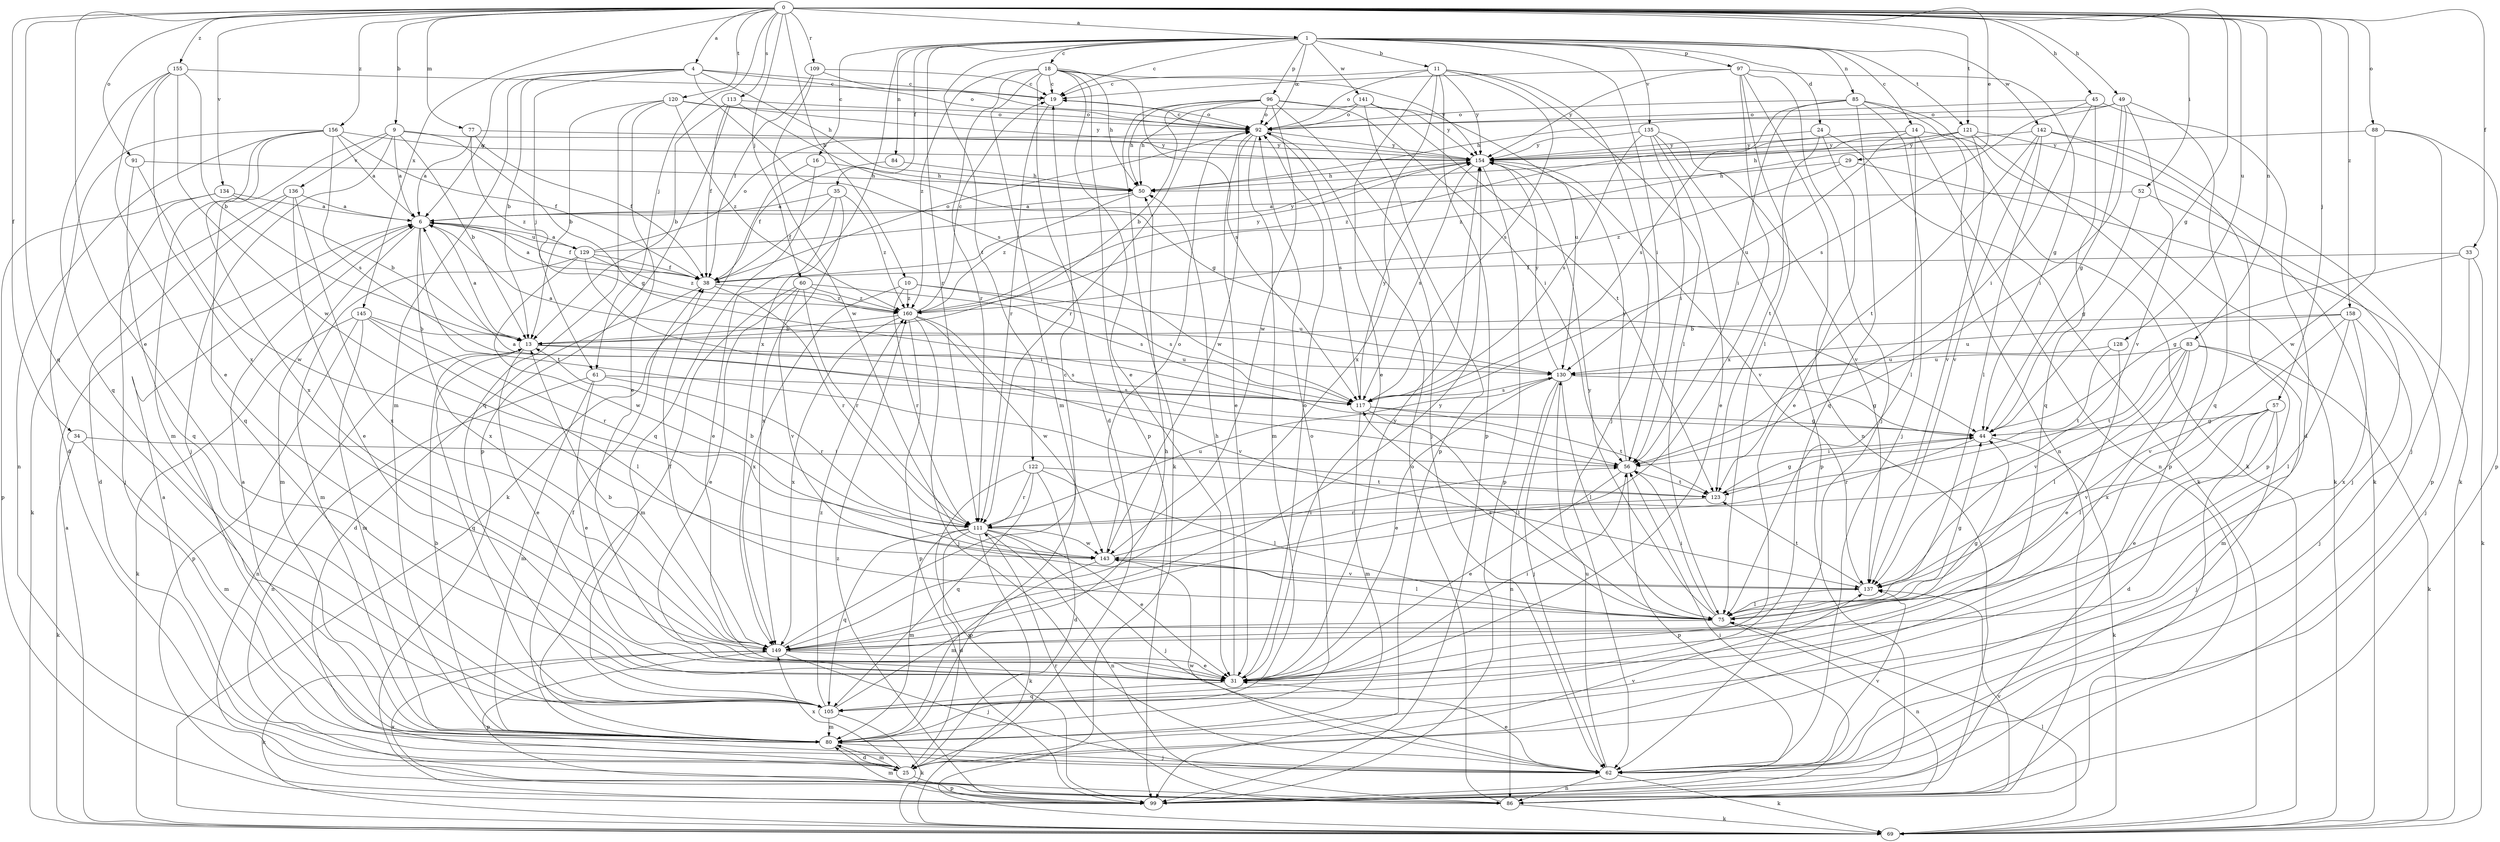 strict digraph  {
0;
1;
4;
6;
9;
10;
11;
13;
14;
16;
18;
19;
24;
25;
29;
31;
33;
34;
35;
38;
44;
45;
49;
50;
52;
56;
57;
60;
61;
62;
69;
75;
77;
80;
83;
84;
85;
86;
88;
91;
92;
96;
97;
99;
105;
109;
111;
113;
117;
120;
121;
122;
123;
128;
129;
130;
134;
135;
136;
137;
141;
142;
143;
145;
149;
154;
155;
156;
158;
160;
0 -> 1  [label=a];
0 -> 4  [label=a];
0 -> 9  [label=b];
0 -> 10  [label=b];
0 -> 29  [label=e];
0 -> 31  [label=e];
0 -> 33  [label=f];
0 -> 34  [label=f];
0 -> 44  [label=g];
0 -> 45  [label=h];
0 -> 49  [label=h];
0 -> 52  [label=i];
0 -> 57  [label=j];
0 -> 60  [label=j];
0 -> 61  [label=j];
0 -> 77  [label=m];
0 -> 83  [label=n];
0 -> 88  [label=o];
0 -> 91  [label=o];
0 -> 105  [label=q];
0 -> 109  [label=r];
0 -> 113  [label=s];
0 -> 120  [label=t];
0 -> 121  [label=t];
0 -> 128  [label=u];
0 -> 134  [label=v];
0 -> 145  [label=x];
0 -> 155  [label=z];
0 -> 156  [label=z];
0 -> 158  [label=z];
1 -> 11  [label=b];
1 -> 14  [label=c];
1 -> 16  [label=c];
1 -> 18  [label=c];
1 -> 19  [label=c];
1 -> 24  [label=d];
1 -> 35  [label=f];
1 -> 56  [label=i];
1 -> 84  [label=n];
1 -> 85  [label=n];
1 -> 92  [label=o];
1 -> 96  [label=p];
1 -> 97  [label=p];
1 -> 111  [label=r];
1 -> 121  [label=t];
1 -> 122  [label=t];
1 -> 135  [label=v];
1 -> 141  [label=w];
1 -> 142  [label=w];
1 -> 149  [label=x];
4 -> 6  [label=a];
4 -> 13  [label=b];
4 -> 19  [label=c];
4 -> 50  [label=h];
4 -> 61  [label=j];
4 -> 80  [label=m];
4 -> 92  [label=o];
4 -> 117  [label=s];
6 -> 38  [label=f];
6 -> 80  [label=m];
6 -> 123  [label=t];
6 -> 129  [label=u];
6 -> 149  [label=x];
9 -> 6  [label=a];
9 -> 13  [label=b];
9 -> 44  [label=g];
9 -> 62  [label=j];
9 -> 105  [label=q];
9 -> 136  [label=v];
9 -> 154  [label=y];
10 -> 111  [label=r];
10 -> 117  [label=s];
10 -> 130  [label=u];
10 -> 149  [label=x];
10 -> 160  [label=z];
11 -> 19  [label=c];
11 -> 31  [label=e];
11 -> 62  [label=j];
11 -> 75  [label=l];
11 -> 92  [label=o];
11 -> 99  [label=p];
11 -> 117  [label=s];
11 -> 149  [label=x];
11 -> 154  [label=y];
13 -> 6  [label=a];
13 -> 31  [label=e];
13 -> 86  [label=n];
13 -> 105  [label=q];
13 -> 117  [label=s];
13 -> 130  [label=u];
14 -> 69  [label=k];
14 -> 75  [label=l];
14 -> 86  [label=n];
14 -> 130  [label=u];
14 -> 154  [label=y];
14 -> 160  [label=z];
16 -> 50  [label=h];
16 -> 69  [label=k];
16 -> 105  [label=q];
18 -> 19  [label=c];
18 -> 25  [label=d];
18 -> 31  [label=e];
18 -> 50  [label=h];
18 -> 80  [label=m];
18 -> 99  [label=p];
18 -> 111  [label=r];
18 -> 117  [label=s];
18 -> 154  [label=y];
18 -> 160  [label=z];
19 -> 92  [label=o];
19 -> 111  [label=r];
24 -> 31  [label=e];
24 -> 69  [label=k];
24 -> 123  [label=t];
24 -> 154  [label=y];
25 -> 6  [label=a];
25 -> 80  [label=m];
25 -> 99  [label=p];
25 -> 137  [label=v];
25 -> 149  [label=x];
29 -> 50  [label=h];
29 -> 99  [label=p];
29 -> 160  [label=z];
31 -> 50  [label=h];
31 -> 56  [label=i];
31 -> 92  [label=o];
31 -> 105  [label=q];
31 -> 154  [label=y];
33 -> 38  [label=f];
33 -> 44  [label=g];
33 -> 62  [label=j];
33 -> 69  [label=k];
34 -> 56  [label=i];
34 -> 69  [label=k];
34 -> 80  [label=m];
35 -> 6  [label=a];
35 -> 31  [label=e];
35 -> 38  [label=f];
35 -> 149  [label=x];
35 -> 160  [label=z];
38 -> 6  [label=a];
38 -> 25  [label=d];
38 -> 92  [label=o];
38 -> 111  [label=r];
38 -> 154  [label=y];
38 -> 160  [label=z];
44 -> 56  [label=i];
44 -> 69  [label=k];
44 -> 111  [label=r];
45 -> 25  [label=d];
45 -> 56  [label=i];
45 -> 92  [label=o];
45 -> 105  [label=q];
45 -> 117  [label=s];
49 -> 44  [label=g];
49 -> 50  [label=h];
49 -> 56  [label=i];
49 -> 92  [label=o];
49 -> 105  [label=q];
49 -> 137  [label=v];
50 -> 6  [label=a];
50 -> 160  [label=z];
52 -> 6  [label=a];
52 -> 44  [label=g];
52 -> 62  [label=j];
56 -> 6  [label=a];
56 -> 31  [label=e];
56 -> 99  [label=p];
56 -> 123  [label=t];
56 -> 154  [label=y];
57 -> 25  [label=d];
57 -> 31  [label=e];
57 -> 44  [label=g];
57 -> 62  [label=j];
57 -> 75  [label=l];
57 -> 137  [label=v];
60 -> 31  [label=e];
60 -> 80  [label=m];
60 -> 111  [label=r];
60 -> 117  [label=s];
60 -> 137  [label=v];
60 -> 160  [label=z];
61 -> 31  [label=e];
61 -> 80  [label=m];
61 -> 86  [label=n];
61 -> 111  [label=r];
61 -> 117  [label=s];
62 -> 31  [label=e];
62 -> 69  [label=k];
62 -> 86  [label=n];
62 -> 130  [label=u];
62 -> 137  [label=v];
62 -> 143  [label=w];
69 -> 6  [label=a];
69 -> 75  [label=l];
75 -> 44  [label=g];
75 -> 56  [label=i];
75 -> 86  [label=n];
75 -> 117  [label=s];
75 -> 149  [label=x];
75 -> 154  [label=y];
77 -> 6  [label=a];
77 -> 38  [label=f];
77 -> 154  [label=y];
77 -> 160  [label=z];
80 -> 6  [label=a];
80 -> 13  [label=b];
80 -> 25  [label=d];
80 -> 38  [label=f];
80 -> 62  [label=j];
80 -> 92  [label=o];
83 -> 69  [label=k];
83 -> 75  [label=l];
83 -> 80  [label=m];
83 -> 123  [label=t];
83 -> 130  [label=u];
83 -> 137  [label=v];
83 -> 149  [label=x];
84 -> 38  [label=f];
84 -> 50  [label=h];
85 -> 56  [label=i];
85 -> 62  [label=j];
85 -> 69  [label=k];
85 -> 86  [label=n];
85 -> 92  [label=o];
85 -> 105  [label=q];
85 -> 117  [label=s];
86 -> 69  [label=k];
86 -> 80  [label=m];
86 -> 92  [label=o];
86 -> 111  [label=r];
86 -> 137  [label=v];
88 -> 62  [label=j];
88 -> 99  [label=p];
88 -> 143  [label=w];
88 -> 154  [label=y];
91 -> 50  [label=h];
91 -> 105  [label=q];
91 -> 143  [label=w];
92 -> 19  [label=c];
92 -> 31  [label=e];
92 -> 80  [label=m];
92 -> 117  [label=s];
92 -> 143  [label=w];
92 -> 154  [label=y];
96 -> 13  [label=b];
96 -> 50  [label=h];
96 -> 56  [label=i];
96 -> 62  [label=j];
96 -> 69  [label=k];
96 -> 92  [label=o];
96 -> 111  [label=r];
96 -> 143  [label=w];
96 -> 154  [label=y];
97 -> 19  [label=c];
97 -> 44  [label=g];
97 -> 62  [label=j];
97 -> 75  [label=l];
97 -> 86  [label=n];
97 -> 149  [label=x];
97 -> 154  [label=y];
99 -> 56  [label=i];
99 -> 149  [label=x];
99 -> 160  [label=z];
105 -> 50  [label=h];
105 -> 69  [label=k];
105 -> 80  [label=m];
105 -> 160  [label=z];
109 -> 19  [label=c];
109 -> 38  [label=f];
109 -> 92  [label=o];
109 -> 143  [label=w];
111 -> 13  [label=b];
111 -> 25  [label=d];
111 -> 31  [label=e];
111 -> 62  [label=j];
111 -> 69  [label=k];
111 -> 80  [label=m];
111 -> 86  [label=n];
111 -> 105  [label=q];
111 -> 130  [label=u];
111 -> 143  [label=w];
113 -> 13  [label=b];
113 -> 38  [label=f];
113 -> 44  [label=g];
113 -> 92  [label=o];
113 -> 99  [label=p];
117 -> 44  [label=g];
117 -> 75  [label=l];
117 -> 80  [label=m];
117 -> 123  [label=t];
117 -> 154  [label=y];
120 -> 13  [label=b];
120 -> 31  [label=e];
120 -> 92  [label=o];
120 -> 105  [label=q];
120 -> 154  [label=y];
120 -> 160  [label=z];
121 -> 50  [label=h];
121 -> 69  [label=k];
121 -> 99  [label=p];
121 -> 137  [label=v];
121 -> 154  [label=y];
121 -> 160  [label=z];
122 -> 25  [label=d];
122 -> 75  [label=l];
122 -> 99  [label=p];
122 -> 105  [label=q];
122 -> 111  [label=r];
122 -> 123  [label=t];
123 -> 44  [label=g];
123 -> 111  [label=r];
128 -> 31  [label=e];
128 -> 123  [label=t];
128 -> 130  [label=u];
129 -> 6  [label=a];
129 -> 38  [label=f];
129 -> 56  [label=i];
129 -> 80  [label=m];
129 -> 92  [label=o];
129 -> 143  [label=w];
129 -> 154  [label=y];
129 -> 160  [label=z];
130 -> 6  [label=a];
130 -> 31  [label=e];
130 -> 44  [label=g];
130 -> 62  [label=j];
130 -> 75  [label=l];
130 -> 86  [label=n];
130 -> 117  [label=s];
130 -> 154  [label=y];
134 -> 6  [label=a];
134 -> 13  [label=b];
134 -> 62  [label=j];
134 -> 99  [label=p];
135 -> 31  [label=e];
135 -> 56  [label=i];
135 -> 99  [label=p];
135 -> 117  [label=s];
135 -> 137  [label=v];
135 -> 154  [label=y];
136 -> 6  [label=a];
136 -> 25  [label=d];
136 -> 31  [label=e];
136 -> 69  [label=k];
136 -> 149  [label=x];
137 -> 75  [label=l];
137 -> 123  [label=t];
141 -> 50  [label=h];
141 -> 92  [label=o];
141 -> 99  [label=p];
141 -> 123  [label=t];
141 -> 130  [label=u];
142 -> 69  [label=k];
142 -> 75  [label=l];
142 -> 99  [label=p];
142 -> 123  [label=t];
142 -> 137  [label=v];
142 -> 154  [label=y];
143 -> 56  [label=i];
143 -> 75  [label=l];
143 -> 80  [label=m];
143 -> 92  [label=o];
143 -> 137  [label=v];
145 -> 13  [label=b];
145 -> 69  [label=k];
145 -> 75  [label=l];
145 -> 80  [label=m];
145 -> 99  [label=p];
145 -> 111  [label=r];
149 -> 13  [label=b];
149 -> 19  [label=c];
149 -> 31  [label=e];
149 -> 38  [label=f];
149 -> 44  [label=g];
149 -> 62  [label=j];
149 -> 69  [label=k];
149 -> 99  [label=p];
149 -> 154  [label=y];
154 -> 50  [label=h];
154 -> 99  [label=p];
154 -> 117  [label=s];
154 -> 137  [label=v];
155 -> 13  [label=b];
155 -> 19  [label=c];
155 -> 31  [label=e];
155 -> 105  [label=q];
155 -> 143  [label=w];
155 -> 149  [label=x];
156 -> 6  [label=a];
156 -> 25  [label=d];
156 -> 38  [label=f];
156 -> 80  [label=m];
156 -> 86  [label=n];
156 -> 117  [label=s];
156 -> 149  [label=x];
156 -> 154  [label=y];
158 -> 13  [label=b];
158 -> 62  [label=j];
158 -> 75  [label=l];
158 -> 130  [label=u];
158 -> 137  [label=v];
158 -> 149  [label=x];
160 -> 13  [label=b];
160 -> 19  [label=c];
160 -> 62  [label=j];
160 -> 99  [label=p];
160 -> 137  [label=v];
160 -> 143  [label=w];
160 -> 149  [label=x];
}

